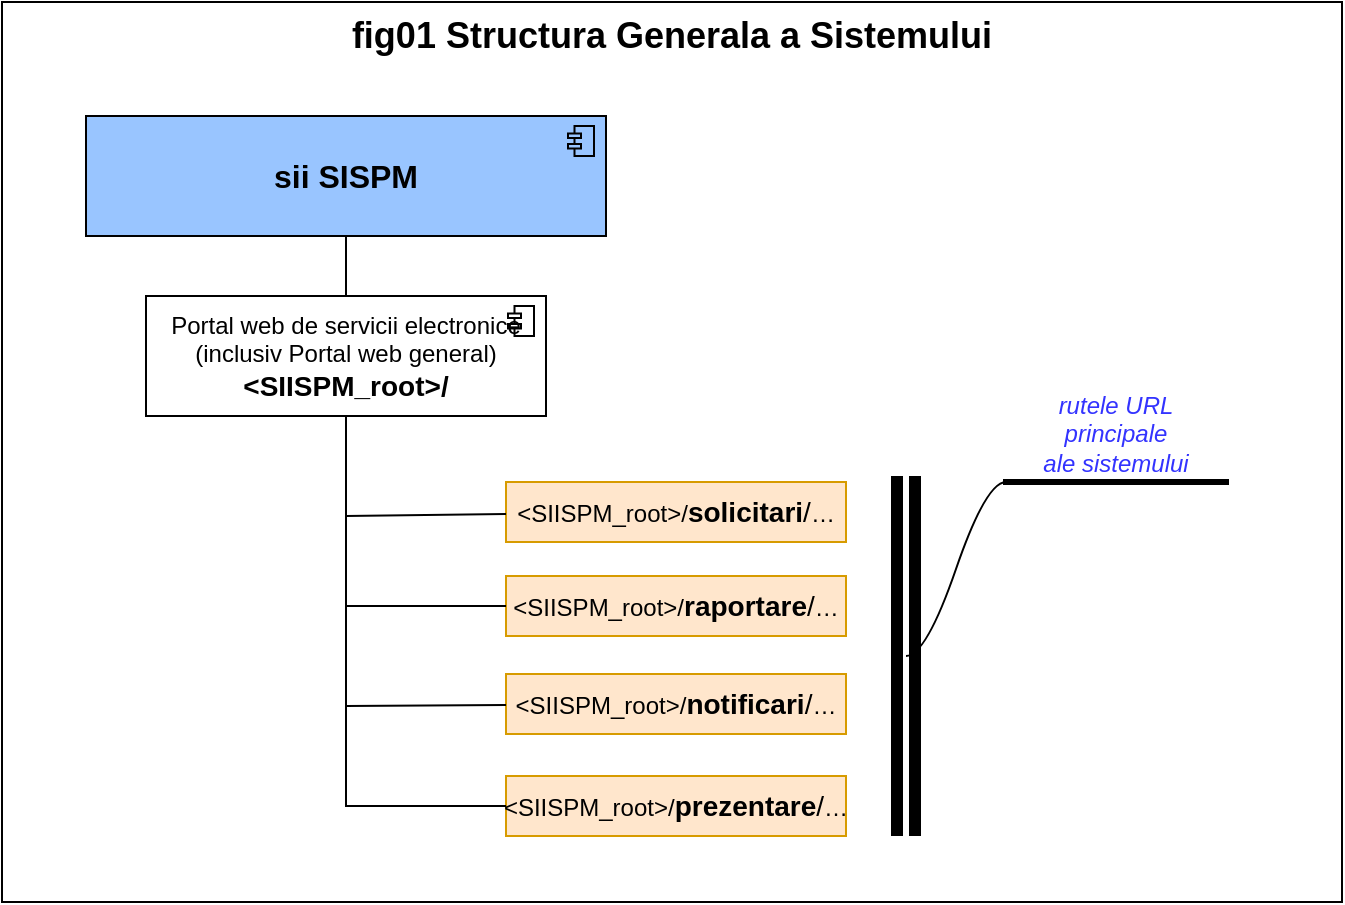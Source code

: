 <mxfile version="21.7.5" type="device">
  <diagram id="6I0OCvxSQrVGMHxT2VVA" name="Page-1">
    <mxGraphModel dx="1038" dy="608" grid="1" gridSize="10" guides="1" tooltips="1" connect="1" arrows="1" fold="1" page="1" pageScale="1" pageWidth="850" pageHeight="1100" background="#FFFFFF" math="0" shadow="0">
      <root>
        <mxCell id="0" />
        <mxCell id="1" parent="0" />
        <mxCell id="nuiKNai8XmV5EJlLWwef-28" value="fig01 Structura Generala a Sistemului" style="rounded=0;whiteSpace=wrap;html=1;strokeColor=#000000;fontFamily=Helvetica;fontSize=18;fontColor=#000000;fillColor=#ffffff;verticalAlign=top;align=center;fontStyle=1" parent="1" vertex="1">
          <mxGeometry x="130" y="249" width="670" height="450" as="geometry" />
        </mxCell>
        <mxCell id="nuiKNai8XmV5EJlLWwef-1" value="&lt;font size=&quot;1&quot; color=&quot;#000000&quot;&gt;&lt;b style=&quot;font-size: 16px;&quot;&gt;sii SISPM&lt;/b&gt;&lt;/font&gt;" style="html=1;outlineConnect=0;whiteSpace=wrap;fillColor=#99c5ff;shape=mxgraph.archimate3.application;appType=comp;archiType=square;strokeColor=#000000;verticalAlign=middle;align=center;" parent="1" vertex="1">
          <mxGeometry x="172" y="306" width="260" height="60" as="geometry" />
        </mxCell>
        <mxCell id="nuiKNai8XmV5EJlLWwef-6" value="Portal web de servicii electronice (inclusiv Portal web general)&lt;br&gt;&lt;b&gt;&lt;font style=&quot;font-size: 14px;&quot;&gt;&amp;lt;SIISPM_root&amp;gt;/&lt;/font&gt;&lt;/b&gt;" style="html=1;outlineConnect=0;whiteSpace=wrap;fillColor=#ffffff;shape=mxgraph.archimate3.application;appType=comp;archiType=square;strokeColor=#000000;verticalAlign=middle;align=center;fontSize=12;fontStyle=0;fontColor=#000000;" parent="1" vertex="1">
          <mxGeometry x="202" y="396" width="200" height="60" as="geometry" />
        </mxCell>
        <mxCell id="nuiKNai8XmV5EJlLWwef-9" value="" style="endArrow=none;html=1;rounded=0;fontFamily=Helvetica;fontSize=12;fontColor=default;strokeColor=#000000;" parent="1" source="nuiKNai8XmV5EJlLWwef-6" target="nuiKNai8XmV5EJlLWwef-1" edge="1">
          <mxGeometry width="50" height="50" relative="1" as="geometry">
            <mxPoint x="71.995" y="526" as="sourcePoint" />
            <mxPoint x="141.469" y="486" as="targetPoint" />
          </mxGeometry>
        </mxCell>
        <mxCell id="nuiKNai8XmV5EJlLWwef-19" value="&amp;lt;SIISPM_root&amp;gt;/&lt;font style=&quot;font-size: 14px;&quot;&gt;&lt;b&gt;solicitari&lt;/b&gt;/&lt;/font&gt;…" style="rounded=0;whiteSpace=wrap;html=1;strokeColor=#d79b00;fontFamily=Helvetica;fontSize=12;fillColor=#ffe6cc;fontColor=#000000;" parent="1" vertex="1">
          <mxGeometry x="382" y="489" width="170" height="30" as="geometry" />
        </mxCell>
        <mxCell id="nuiKNai8XmV5EJlLWwef-20" value="&amp;lt;SIISPM_root&amp;gt;/&lt;font style=&quot;font-size: 14px;&quot;&gt;&lt;b&gt;raportare&lt;/b&gt;/&lt;/font&gt;…" style="rounded=0;whiteSpace=wrap;html=1;strokeColor=#d79b00;fontFamily=Helvetica;fontSize=12;fillColor=#ffe6cc;fontColor=#000000;" parent="1" vertex="1">
          <mxGeometry x="382" y="536" width="170" height="30" as="geometry" />
        </mxCell>
        <mxCell id="nuiKNai8XmV5EJlLWwef-21" value="&amp;lt;SIISPM_root&amp;gt;/&lt;font style=&quot;font-size: 14px;&quot;&gt;&lt;b&gt;notificari&lt;/b&gt;/&lt;/font&gt;…" style="rounded=0;whiteSpace=wrap;html=1;strokeColor=#d79b00;fontFamily=Helvetica;fontSize=12;fillColor=#ffe6cc;fontColor=#000000;" parent="1" vertex="1">
          <mxGeometry x="382" y="585" width="170" height="30" as="geometry" />
        </mxCell>
        <mxCell id="nuiKNai8XmV5EJlLWwef-22" value="&amp;lt;SIISPM_root&amp;gt;/&lt;font style=&quot;font-size: 14px;&quot;&gt;&lt;b&gt;prezentare&lt;/b&gt;/&lt;/font&gt;…" style="rounded=0;whiteSpace=wrap;html=1;strokeColor=#d79b00;fontFamily=Helvetica;fontSize=12;fillColor=#ffe6cc;fontColor=#000000;" parent="1" vertex="1">
          <mxGeometry x="382" y="636" width="170" height="30" as="geometry" />
        </mxCell>
        <mxCell id="nuiKNai8XmV5EJlLWwef-24" value="" style="endArrow=none;html=1;rounded=0;fontFamily=Helvetica;fontSize=12;fontColor=#000000;strokeColor=#000000;" parent="1" source="nuiKNai8XmV5EJlLWwef-19" target="nuiKNai8XmV5EJlLWwef-6" edge="1">
          <mxGeometry width="50" height="50" relative="1" as="geometry">
            <mxPoint x="285" y="576" as="sourcePoint" />
            <mxPoint x="335" y="526" as="targetPoint" />
            <Array as="points">
              <mxPoint x="302" y="506" />
            </Array>
          </mxGeometry>
        </mxCell>
        <mxCell id="nuiKNai8XmV5EJlLWwef-25" value="" style="endArrow=none;html=1;rounded=0;fontFamily=Helvetica;fontSize=12;fontColor=#000000;strokeColor=#000000;" parent="1" source="nuiKNai8XmV5EJlLWwef-20" target="nuiKNai8XmV5EJlLWwef-6" edge="1">
          <mxGeometry width="50" height="50" relative="1" as="geometry">
            <mxPoint x="392" y="515" as="sourcePoint" />
            <mxPoint x="312" y="466" as="targetPoint" />
            <Array as="points">
              <mxPoint x="302" y="551" />
            </Array>
          </mxGeometry>
        </mxCell>
        <mxCell id="nuiKNai8XmV5EJlLWwef-26" value="" style="endArrow=none;html=1;rounded=0;fontFamily=Helvetica;fontSize=12;fontColor=#000000;strokeColor=#000000;" parent="1" source="nuiKNai8XmV5EJlLWwef-21" target="nuiKNai8XmV5EJlLWwef-6" edge="1">
          <mxGeometry width="50" height="50" relative="1" as="geometry">
            <mxPoint x="402" y="525" as="sourcePoint" />
            <mxPoint x="322" y="476" as="targetPoint" />
            <Array as="points">
              <mxPoint x="302" y="601" />
            </Array>
          </mxGeometry>
        </mxCell>
        <mxCell id="nuiKNai8XmV5EJlLWwef-27" value="" style="endArrow=none;html=1;rounded=0;fontFamily=Helvetica;fontSize=12;fontColor=#000000;strokeColor=#000000;" parent="1" source="nuiKNai8XmV5EJlLWwef-22" target="nuiKNai8XmV5EJlLWwef-6" edge="1">
          <mxGeometry width="50" height="50" relative="1" as="geometry">
            <mxPoint x="412" y="535" as="sourcePoint" />
            <mxPoint x="332" y="486" as="targetPoint" />
            <Array as="points">
              <mxPoint x="302" y="651" />
            </Array>
          </mxGeometry>
        </mxCell>
        <mxCell id="RIR8srkOjfPE_x0eaAsS-1" value="rutele URL&lt;br&gt;principale&lt;br&gt;ale sistemului" style="whiteSpace=wrap;html=1;shape=partialRectangle;top=0;left=0;bottom=1;right=0;points=[[0,1],[1,1]];fillColor=none;align=center;verticalAlign=bottom;routingCenterY=0.5;snapToPoint=1;recursiveResize=0;autosize=1;treeFolding=1;treeMoving=1;newEdgeStyle={&quot;edgeStyle&quot;:&quot;entityRelationEdgeStyle&quot;,&quot;startArrow&quot;:&quot;none&quot;,&quot;endArrow&quot;:&quot;none&quot;,&quot;segment&quot;:10,&quot;curved&quot;:1,&quot;sourcePerimeterSpacing&quot;:0,&quot;targetPerimeterSpacing&quot;:0};strokeColor=#000000;strokeWidth=3;fontColor=#3333FF;fontStyle=2" vertex="1" parent="1">
          <mxGeometry x="632" y="429" width="110" height="60" as="geometry" />
        </mxCell>
        <mxCell id="RIR8srkOjfPE_x0eaAsS-2" value="" style="edgeStyle=entityRelationEdgeStyle;startArrow=none;endArrow=none;segment=10;curved=1;sourcePerimeterSpacing=0;targetPerimeterSpacing=0;rounded=0;strokeColor=#000000;" edge="1" target="RIR8srkOjfPE_x0eaAsS-1" parent="1">
          <mxGeometry relative="1" as="geometry">
            <mxPoint x="582" y="576" as="sourcePoint" />
          </mxGeometry>
        </mxCell>
        <mxCell id="RIR8srkOjfPE_x0eaAsS-4" value="" style="shape=link;html=1;rounded=0;fontColor=#000000;strokeColor=#000000;strokeWidth=6;" edge="1" parent="1">
          <mxGeometry width="100" relative="1" as="geometry">
            <mxPoint x="582" y="486" as="sourcePoint" />
            <mxPoint x="582" y="666" as="targetPoint" />
          </mxGeometry>
        </mxCell>
      </root>
    </mxGraphModel>
  </diagram>
</mxfile>

